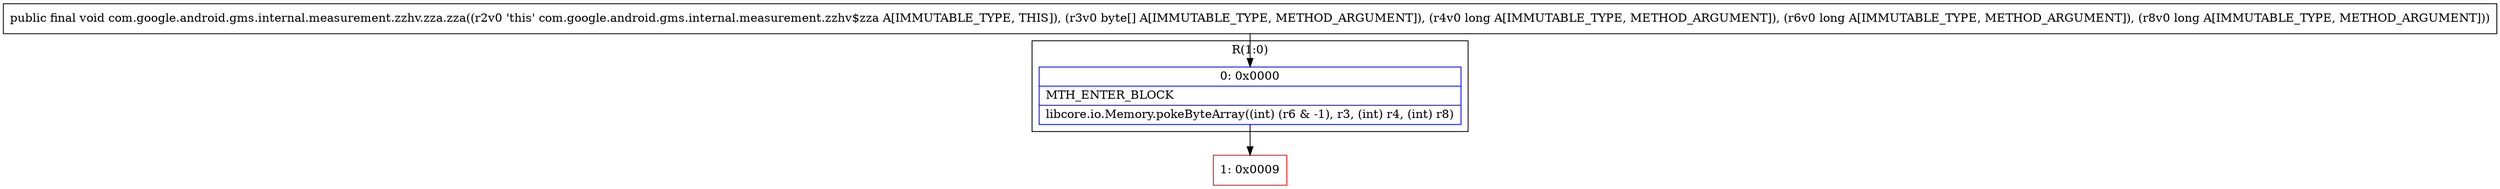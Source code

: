 digraph "CFG forcom.google.android.gms.internal.measurement.zzhv.zza.zza([BJJJ)V" {
subgraph cluster_Region_707833877 {
label = "R(1:0)";
node [shape=record,color=blue];
Node_0 [shape=record,label="{0\:\ 0x0000|MTH_ENTER_BLOCK\l|libcore.io.Memory.pokeByteArray((int) (r6 & \-1), r3, (int) r4, (int) r8)\l}"];
}
Node_1 [shape=record,color=red,label="{1\:\ 0x0009}"];
MethodNode[shape=record,label="{public final void com.google.android.gms.internal.measurement.zzhv.zza.zza((r2v0 'this' com.google.android.gms.internal.measurement.zzhv$zza A[IMMUTABLE_TYPE, THIS]), (r3v0 byte[] A[IMMUTABLE_TYPE, METHOD_ARGUMENT]), (r4v0 long A[IMMUTABLE_TYPE, METHOD_ARGUMENT]), (r6v0 long A[IMMUTABLE_TYPE, METHOD_ARGUMENT]), (r8v0 long A[IMMUTABLE_TYPE, METHOD_ARGUMENT])) }"];
MethodNode -> Node_0;
Node_0 -> Node_1;
}

